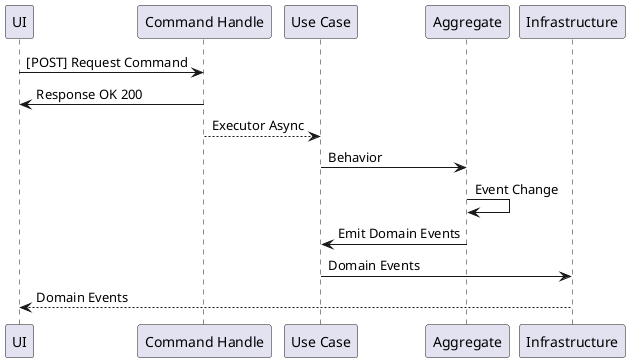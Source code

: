@startuml
UI -> "Command Handle": [POST] Request Command
"Command Handle" -> UI: Response OK 200
"Command Handle" --> "Use Case": Executor Async
"Use Case" -> Aggregate: Behavior
Aggregate -> Aggregate: Event Change
Aggregate -> "Use Case": Emit Domain Events
"Use Case" -> Infrastructure: Domain Events
Infrastructure --> UI: Domain Events
@enduml